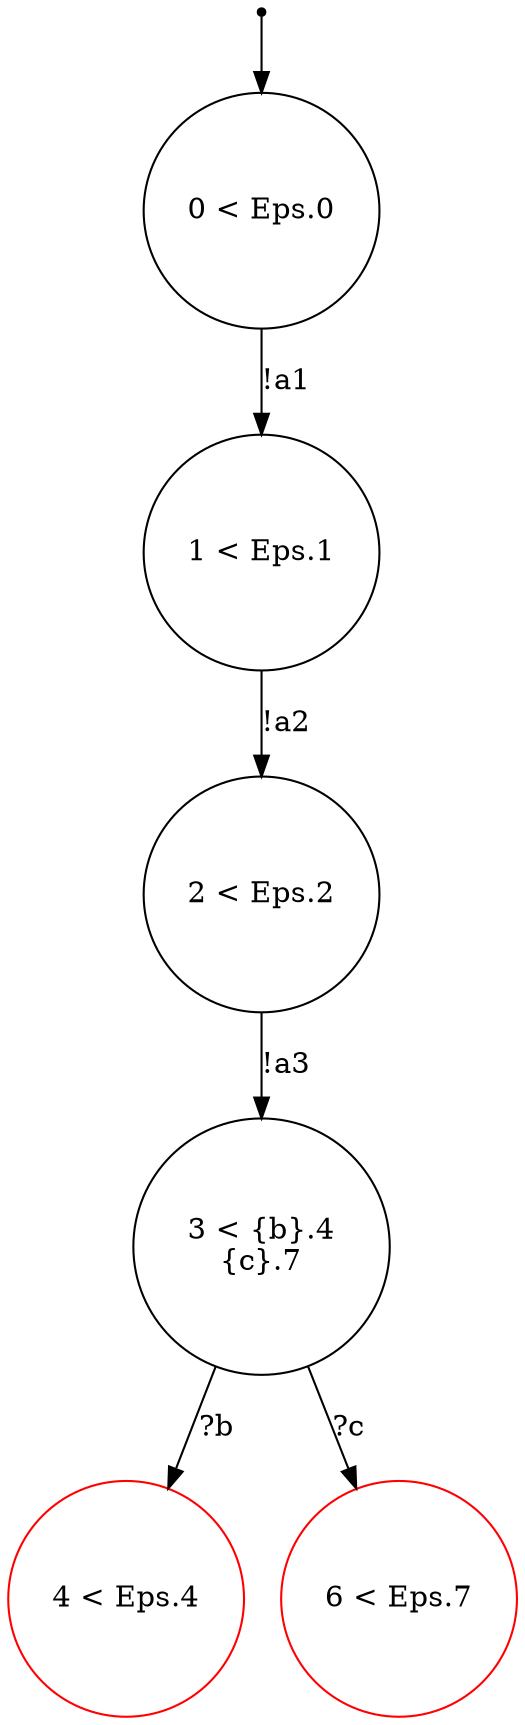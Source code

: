 digraph {
 node [shape=point] ENTRY
 node [shape=circle]
2 [label="2 < Eps.2
"]
1 [label="1 < Eps.1
"]
4 [label="4 < Eps.4
" color="red"]
0 [label="0 < Eps.0
"]
6 [label="6 < Eps.7
" color="red"]
3 [label="3 < {b}.4
{c}.7
"]
ENTRY -> 0
2 -> 3 [label="!a3"]
0 -> 1 [label="!a1"]
1 -> 2 [label="!a2"]
3 -> 4 [label="?b"]
3 -> 6 [label="?c"]

}